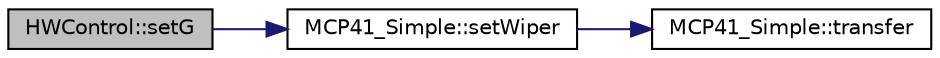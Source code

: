digraph "HWControl::setG"
{
  edge [fontname="Helvetica",fontsize="10",labelfontname="Helvetica",labelfontsize="10"];
  node [fontname="Helvetica",fontsize="10",shape=record];
  rankdir="LR";
  Node100 [label="HWControl::setG",height=0.2,width=0.4,color="black", fillcolor="grey75", style="filled", fontcolor="black"];
  Node100 -> Node101 [color="midnightblue",fontsize="10",style="solid",fontname="Helvetica"];
  Node101 [label="MCP41_Simple::setWiper",height=0.2,width=0.4,color="black", fillcolor="white", style="filled",URL="$class_m_c_p41___simple.html#a923cfddf6a7cb916b24ed6aed6d046af"];
  Node101 -> Node102 [color="midnightblue",fontsize="10",style="solid",fontname="Helvetica"];
  Node102 [label="MCP41_Simple::transfer",height=0.2,width=0.4,color="black", fillcolor="white", style="filled",URL="$class_m_c_p41___simple.html#a8149dcb550709b71f005b7a21c2be775"];
}
